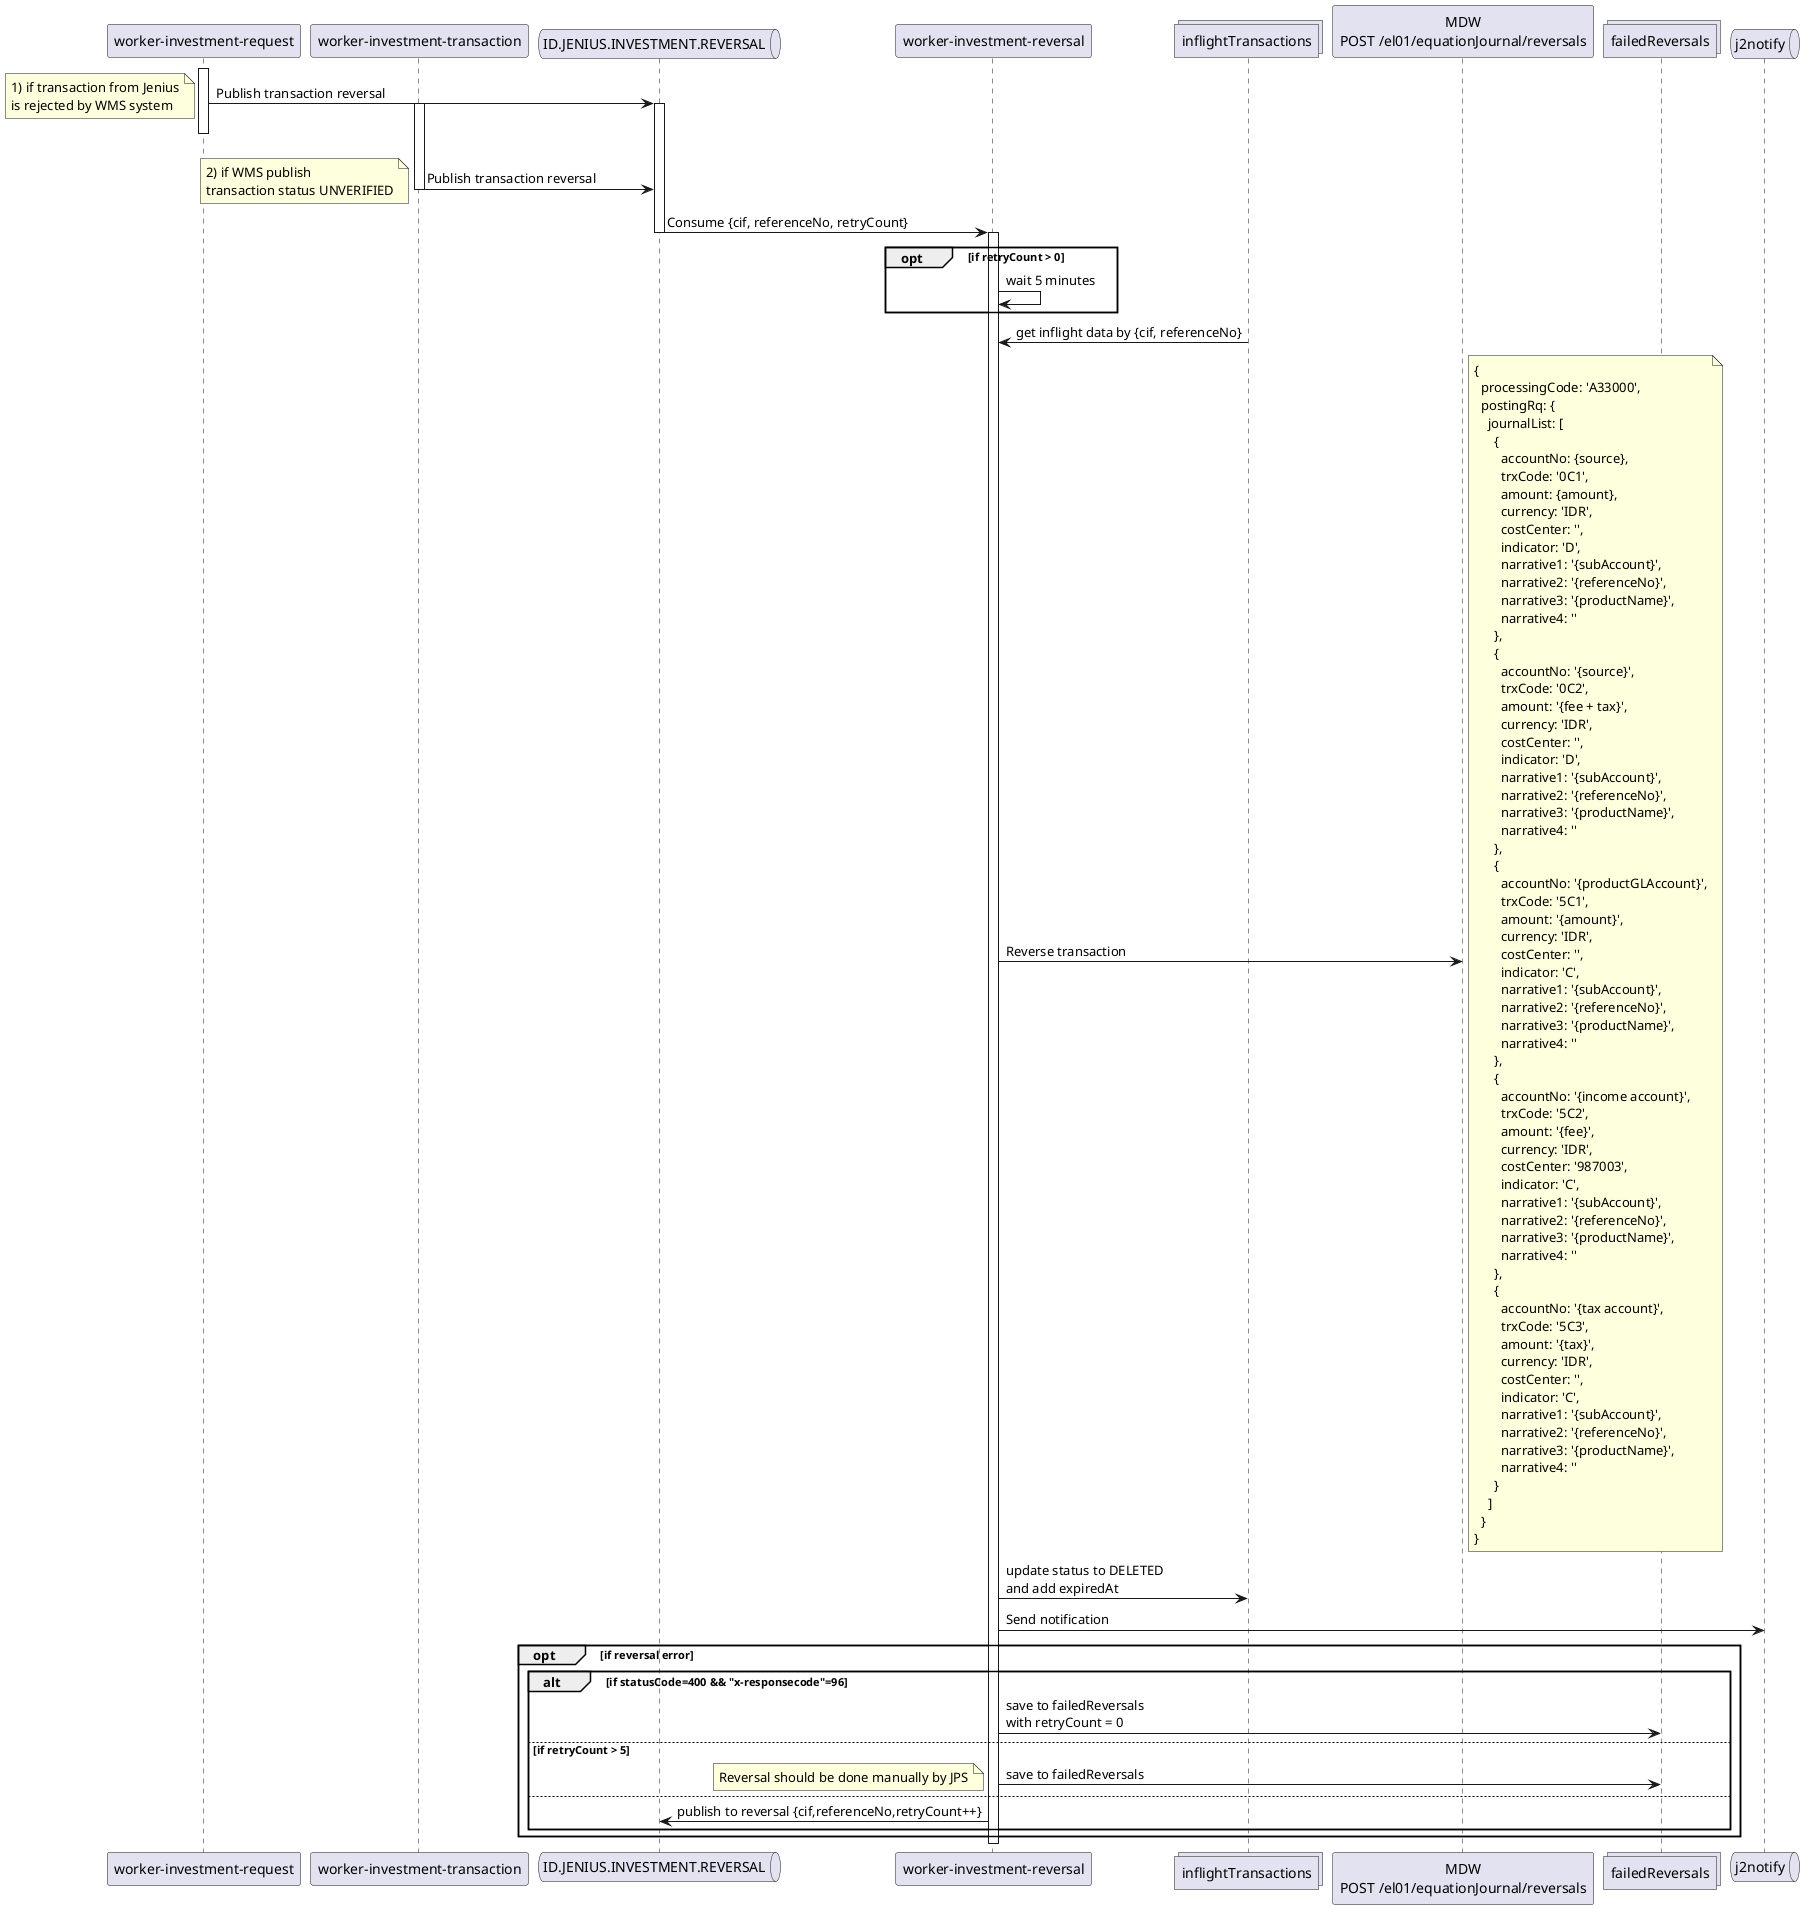 @startuml reversal transaction
participant "worker-investment-request" as wireq
participant "worker-investment-transaction" as wit
queue "ID.JENIUS.INVESTMENT.REVERSAL" as kafka
participant "worker-investment-reversal" as wir
collections "inflightTransactions" as inflights
participant "MDW\nPOST /el01/equationJournal/reversals" as mdw
collections "failedReversals" as faileds
queue "j2notify" as notif
' queue "MDW\nID.JENIUS.INVESTMENT.JOURNAL.REVERSE_POSTING" as kafkaJB
' collections "pendingReversedJournals" as pendings


activate wireq
wireq -> kafka: Publish transaction reversal
activate kafka
note left
1) if transaction from Jenius
is rejected by WMS system
end note
deactivate wireq
activate wit
wit -> kafka: Publish transaction reversal
note left
2) if WMS publish
transaction status UNVERIFIED
end note
deactivate wit
kafka -> wir: Consume {cif, referenceNo, retryCount}
deactivate kafka
activate wir
opt if retryCount > 0
wir -> wir: wait 5 minutes
end
wir <- inflights: get inflight data by {cif, referenceNo}
wir -> mdw: Reverse transaction
note right
{
  processingCode: 'A33000',
  postingRq: {
    journalList: [
      {
        accountNo: {source},
        trxCode: '0C1',
        amount: {amount},
        currency: 'IDR',
        costCenter: '',
        indicator: 'D',
        narrative1: '{subAccount}',
        narrative2: '{referenceNo}',
        narrative3: '{productName}',
        narrative4: ''
      },
      {
        accountNo: '{source}',
        trxCode: '0C2',
        amount: '{fee + tax}',
        currency: 'IDR',
        costCenter: '',
        indicator: 'D',
        narrative1: '{subAccount}',
        narrative2: '{referenceNo}',
        narrative3: '{productName}',
        narrative4: ''
      },
      {
        accountNo: '{productGLAccount}',
        trxCode: '5C1',
        amount: '{amount}',
        currency: 'IDR',
        costCenter: '',
        indicator: 'C',
        narrative1: '{subAccount}',
        narrative2: '{referenceNo}',
        narrative3: '{productName}',
        narrative4: ''
      },
      {
        accountNo: '{income account}',
        trxCode: '5C2',
        amount: '{fee}',
        currency: 'IDR',
        costCenter: '987003',
        indicator: 'C',
        narrative1: '{subAccount}',
        narrative2: '{referenceNo}',
        narrative3: '{productName}',
        narrative4: ''
      },
      {
        accountNo: '{tax account}',
        trxCode: '5C3',
        amount: '{tax}',
        currency: 'IDR',
        costCenter: '',
        indicator: 'C',
        narrative1: '{subAccount}',
        narrative2: '{referenceNo}',
        narrative3: '{productName}',
        narrative4: ''
      }
    ]
  }
}
end note
wir -> inflights: update status to DELETED\nand add expiredAt
wir -> notif: Send notification
opt if reversal error
alt if statusCode=400 && "x-responsecode"=96
wir -> faileds: save to failedReversals\nwith retryCount = 0
else if retryCount > 5
wir -> faileds: save to failedReversals
note left
Reversal should be done manually by JPS
end note
else
wir -> kafka: publish to reversal {cif,referenceNo,retryCount++}
end
end
deactivate wir
@enduml